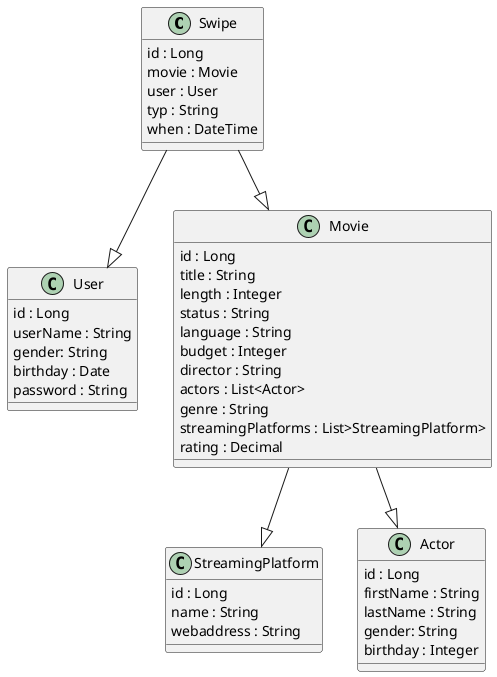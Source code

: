 @startuml SwipeAndWatch
class Swipe {
    id : Long
    movie : Movie
    user : User
    typ : String
    when : DateTime
}
class User {
    id : Long
    userName : String
    gender: String
    birthday : Date
    password : String
}
class Movie {
    id : Long
    title : String
    length : Integer
    status : String
    language : String
    budget : Integer
    director : String
    actors : List<Actor>
    genre : String
    streamingPlatforms : List>StreamingPlatform>
    rating : Decimal
}

class StreamingPlatform {
    id : Long
    name : String
    webaddress : String
}
class Actor {
    id : Long
    firstName : String
    lastName : String
    gender: String
    birthday : Integer
}

Swipe --|> Movie
Swipe --|> User
Movie --|> StreamingPlatform
Movie --|> Actor




@enduml